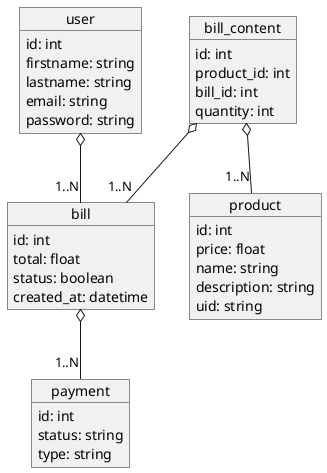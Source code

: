 @startuml
object user {
    id: int
    firstname: string
    lastname: string
    email: string
    password: string
}
object product {
    id: int
    price: float
    name: string
    description: string
    uid: string
}
object bill {
    id: int
    total: float
    status: boolean
    created_at: datetime
}
object bill_content {
    id: int
    product_id: int
    bill_id: int
    quantity: int
}
object payment {
    id: int
    status: string
    type: string
}
bill_content o-- "1..N" bill
bill_content o-- "1..N" product
user o-- "1..N" bill
bill o-- "1..N" payment
@enduml